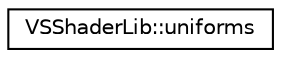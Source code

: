 digraph "Graphical Class Hierarchy"
{
  edge [fontname="Helvetica",fontsize="10",labelfontname="Helvetica",labelfontsize="10"];
  node [fontname="Helvetica",fontsize="10",shape=record];
  rankdir="LR";
  Node0 [label="VSShaderLib::uniforms",height=0.2,width=0.4,color="black", fillcolor="white", style="filled",URL="$struct_v_s_shader_lib_1_1uniforms.html",tooltip="stores information for uniforms "];
}

